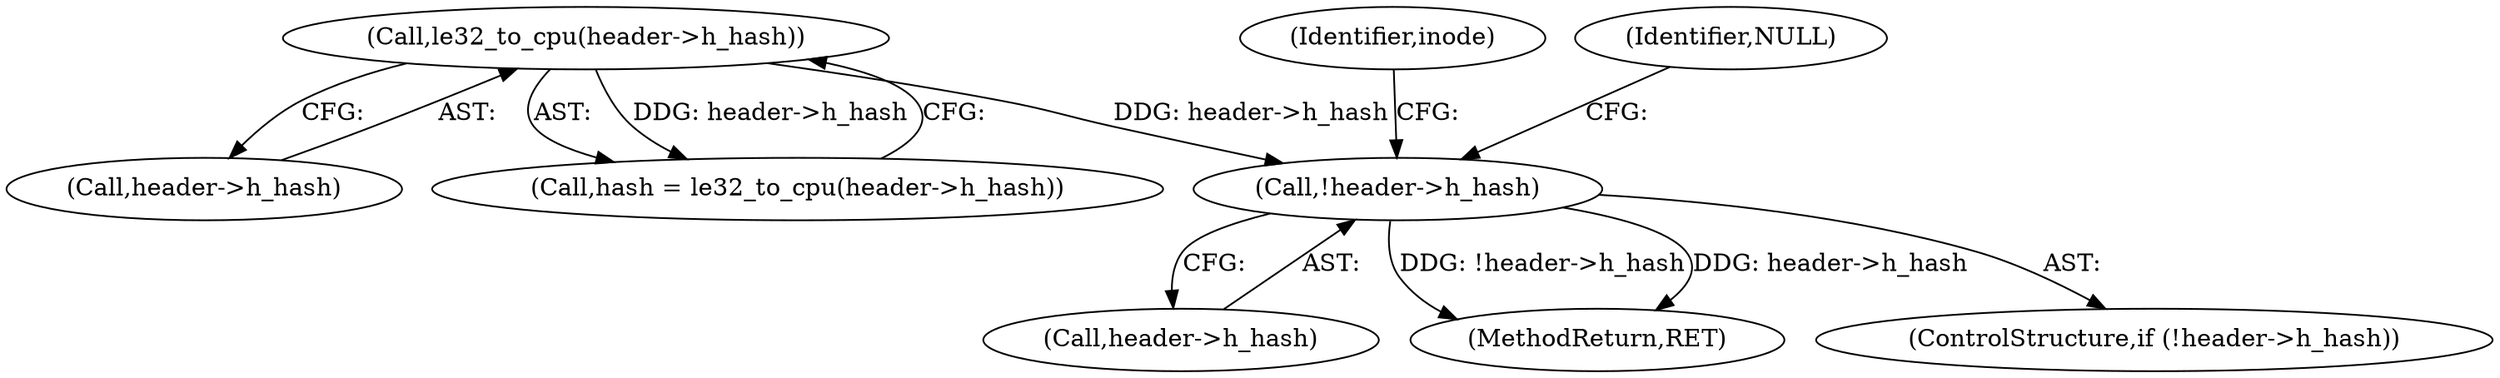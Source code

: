 digraph "0_linux_be0726d33cb8f411945884664924bed3cb8c70ee_4@pointer" {
"1000114" [label="(Call,!header->h_hash)"];
"1000108" [label="(Call,le32_to_cpu(header->h_hash))"];
"1000108" [label="(Call,le32_to_cpu(header->h_hash))"];
"1000121" [label="(Identifier,inode)"];
"1000115" [label="(Call,header->h_hash)"];
"1000114" [label="(Call,!header->h_hash)"];
"1000109" [label="(Call,header->h_hash)"];
"1000119" [label="(Identifier,NULL)"];
"1000243" [label="(MethodReturn,RET)"];
"1000113" [label="(ControlStructure,if (!header->h_hash))"];
"1000106" [label="(Call,hash = le32_to_cpu(header->h_hash))"];
"1000114" -> "1000113"  [label="AST: "];
"1000114" -> "1000115"  [label="CFG: "];
"1000115" -> "1000114"  [label="AST: "];
"1000119" -> "1000114"  [label="CFG: "];
"1000121" -> "1000114"  [label="CFG: "];
"1000114" -> "1000243"  [label="DDG: !header->h_hash"];
"1000114" -> "1000243"  [label="DDG: header->h_hash"];
"1000108" -> "1000114"  [label="DDG: header->h_hash"];
"1000108" -> "1000106"  [label="AST: "];
"1000108" -> "1000109"  [label="CFG: "];
"1000109" -> "1000108"  [label="AST: "];
"1000106" -> "1000108"  [label="CFG: "];
"1000108" -> "1000106"  [label="DDG: header->h_hash"];
}
